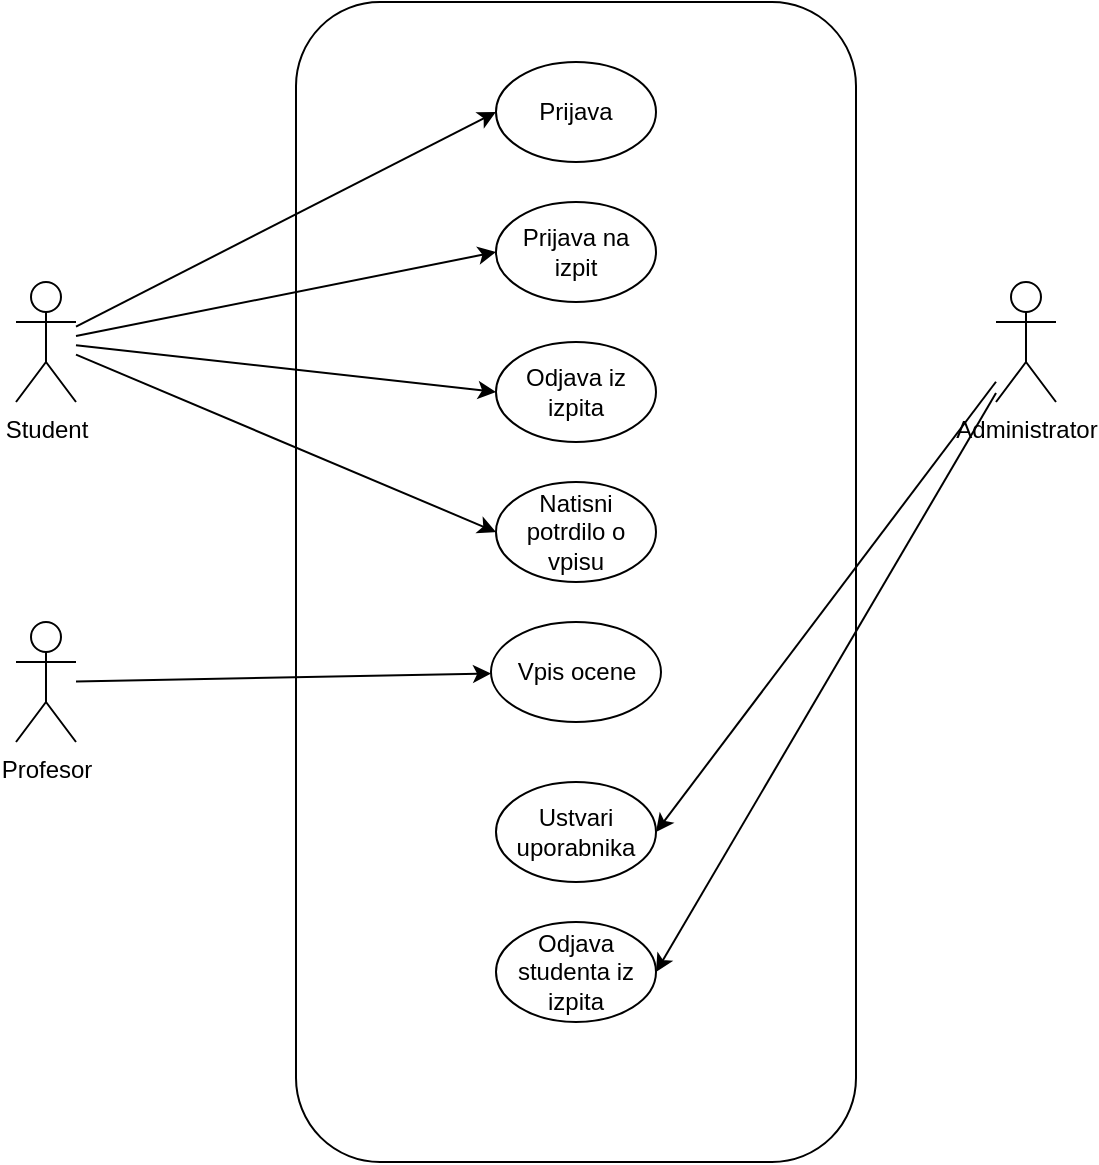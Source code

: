 <mxfile version="25.0.3">
  <diagram name="Page-1" id="Aozuwb6uvYafNXbEJ4sT">
    <mxGraphModel dx="1114" dy="600" grid="1" gridSize="10" guides="1" tooltips="1" connect="1" arrows="1" fold="1" page="1" pageScale="1" pageWidth="827" pageHeight="1169" math="0" shadow="0">
      <root>
        <mxCell id="0" />
        <mxCell id="1" parent="0" />
        <mxCell id="NSqPpkMRs6I5oVzIiCmw-8" value="" style="rounded=1;whiteSpace=wrap;html=1;" vertex="1" parent="1">
          <mxGeometry x="260" y="100" width="280" height="580" as="geometry" />
        </mxCell>
        <mxCell id="NSqPpkMRs6I5oVzIiCmw-16" style="rounded=0;orthogonalLoop=1;jettySize=auto;html=1;entryX=0;entryY=0.5;entryDx=0;entryDy=0;" edge="1" parent="1" source="NSqPpkMRs6I5oVzIiCmw-1" target="NSqPpkMRs6I5oVzIiCmw-10">
          <mxGeometry relative="1" as="geometry" />
        </mxCell>
        <mxCell id="NSqPpkMRs6I5oVzIiCmw-17" style="rounded=0;orthogonalLoop=1;jettySize=auto;html=1;entryX=0;entryY=0.5;entryDx=0;entryDy=0;" edge="1" parent="1" source="NSqPpkMRs6I5oVzIiCmw-1" target="NSqPpkMRs6I5oVzIiCmw-12">
          <mxGeometry relative="1" as="geometry" />
        </mxCell>
        <mxCell id="NSqPpkMRs6I5oVzIiCmw-18" style="rounded=0;orthogonalLoop=1;jettySize=auto;html=1;entryX=0;entryY=0.5;entryDx=0;entryDy=0;" edge="1" parent="1" source="NSqPpkMRs6I5oVzIiCmw-1" target="NSqPpkMRs6I5oVzIiCmw-13">
          <mxGeometry relative="1" as="geometry" />
        </mxCell>
        <mxCell id="NSqPpkMRs6I5oVzIiCmw-19" style="rounded=0;orthogonalLoop=1;jettySize=auto;html=1;entryX=0;entryY=0.5;entryDx=0;entryDy=0;" edge="1" parent="1" source="NSqPpkMRs6I5oVzIiCmw-1" target="NSqPpkMRs6I5oVzIiCmw-14">
          <mxGeometry relative="1" as="geometry" />
        </mxCell>
        <mxCell id="NSqPpkMRs6I5oVzIiCmw-1" value="Student" style="shape=umlActor;verticalLabelPosition=bottom;verticalAlign=top;html=1;outlineConnect=0;" vertex="1" parent="1">
          <mxGeometry x="120" y="240" width="30" height="60" as="geometry" />
        </mxCell>
        <mxCell id="NSqPpkMRs6I5oVzIiCmw-24" style="rounded=0;orthogonalLoop=1;jettySize=auto;html=1;entryX=1;entryY=0.5;entryDx=0;entryDy=0;" edge="1" parent="1" source="NSqPpkMRs6I5oVzIiCmw-2" target="NSqPpkMRs6I5oVzIiCmw-23">
          <mxGeometry relative="1" as="geometry" />
        </mxCell>
        <mxCell id="NSqPpkMRs6I5oVzIiCmw-27" style="rounded=0;orthogonalLoop=1;jettySize=auto;html=1;entryX=1;entryY=0.5;entryDx=0;entryDy=0;" edge="1" parent="1" source="NSqPpkMRs6I5oVzIiCmw-2" target="NSqPpkMRs6I5oVzIiCmw-26">
          <mxGeometry relative="1" as="geometry" />
        </mxCell>
        <mxCell id="NSqPpkMRs6I5oVzIiCmw-2" value="Administrator" style="shape=umlActor;verticalLabelPosition=bottom;verticalAlign=top;html=1;outlineConnect=0;" vertex="1" parent="1">
          <mxGeometry x="610" y="240" width="30" height="60" as="geometry" />
        </mxCell>
        <mxCell id="NSqPpkMRs6I5oVzIiCmw-10" value="Prijava" style="ellipse;whiteSpace=wrap;html=1;" vertex="1" parent="1">
          <mxGeometry x="360" y="130" width="80" height="50" as="geometry" />
        </mxCell>
        <mxCell id="NSqPpkMRs6I5oVzIiCmw-11" value="Vpis ocene" style="ellipse;whiteSpace=wrap;html=1;" vertex="1" parent="1">
          <mxGeometry x="357.5" y="410" width="85" height="50" as="geometry" />
        </mxCell>
        <mxCell id="NSqPpkMRs6I5oVzIiCmw-12" value="Prijava na izpit&lt;span style=&quot;color: rgba(0, 0, 0, 0); font-family: monospace; font-size: 0px; text-align: start; text-wrap-mode: nowrap;&quot;&gt;%3CmxGraphModel%3E%3Croot%3E%3CmxCell%20id%3D%220%22%2F%3E%3CmxCell%20id%3D%221%22%20parent%3D%220%22%2F%3E%3CmxCell%20id%3D%222%22%20value%3D%22Prijava%22%20style%3D%22ellipse%3BwhiteSpace%3Dwrap%3Bhtml%3D1%3B%22%20vertex%3D%221%22%20parent%3D%221%22%3E%3CmxGeometry%20x%3D%22340%22%20y%3D%22190%22%20width%3D%2280%22%20height%3D%2250%22%20as%3D%22geometry%22%2F%3E%3C%2FmxCell%3E%3C%2Froot%3E%3C%2FmxGraphModel%3E&lt;/span&gt;" style="ellipse;whiteSpace=wrap;html=1;" vertex="1" parent="1">
          <mxGeometry x="360" y="200" width="80" height="50" as="geometry" />
        </mxCell>
        <mxCell id="NSqPpkMRs6I5oVzIiCmw-13" value="Odjava iz izpita" style="ellipse;whiteSpace=wrap;html=1;" vertex="1" parent="1">
          <mxGeometry x="360" y="270" width="80" height="50" as="geometry" />
        </mxCell>
        <mxCell id="NSqPpkMRs6I5oVzIiCmw-14" value="Natisni potrdilo o vpisu" style="ellipse;whiteSpace=wrap;html=1;" vertex="1" parent="1">
          <mxGeometry x="360" y="340" width="80" height="50" as="geometry" />
        </mxCell>
        <mxCell id="NSqPpkMRs6I5oVzIiCmw-21" style="rounded=0;orthogonalLoop=1;jettySize=auto;html=1;" edge="1" parent="1" source="NSqPpkMRs6I5oVzIiCmw-20" target="NSqPpkMRs6I5oVzIiCmw-11">
          <mxGeometry relative="1" as="geometry" />
        </mxCell>
        <mxCell id="NSqPpkMRs6I5oVzIiCmw-20" value="Profesor" style="shape=umlActor;verticalLabelPosition=bottom;verticalAlign=top;html=1;outlineConnect=0;" vertex="1" parent="1">
          <mxGeometry x="120" y="410" width="30" height="60" as="geometry" />
        </mxCell>
        <mxCell id="NSqPpkMRs6I5oVzIiCmw-23" value="Ustvari uporabnika" style="ellipse;whiteSpace=wrap;html=1;" vertex="1" parent="1">
          <mxGeometry x="360" y="490" width="80" height="50" as="geometry" />
        </mxCell>
        <mxCell id="NSqPpkMRs6I5oVzIiCmw-26" value="Odjava studenta iz izpita" style="ellipse;whiteSpace=wrap;html=1;" vertex="1" parent="1">
          <mxGeometry x="360" y="560" width="80" height="50" as="geometry" />
        </mxCell>
      </root>
    </mxGraphModel>
  </diagram>
</mxfile>
